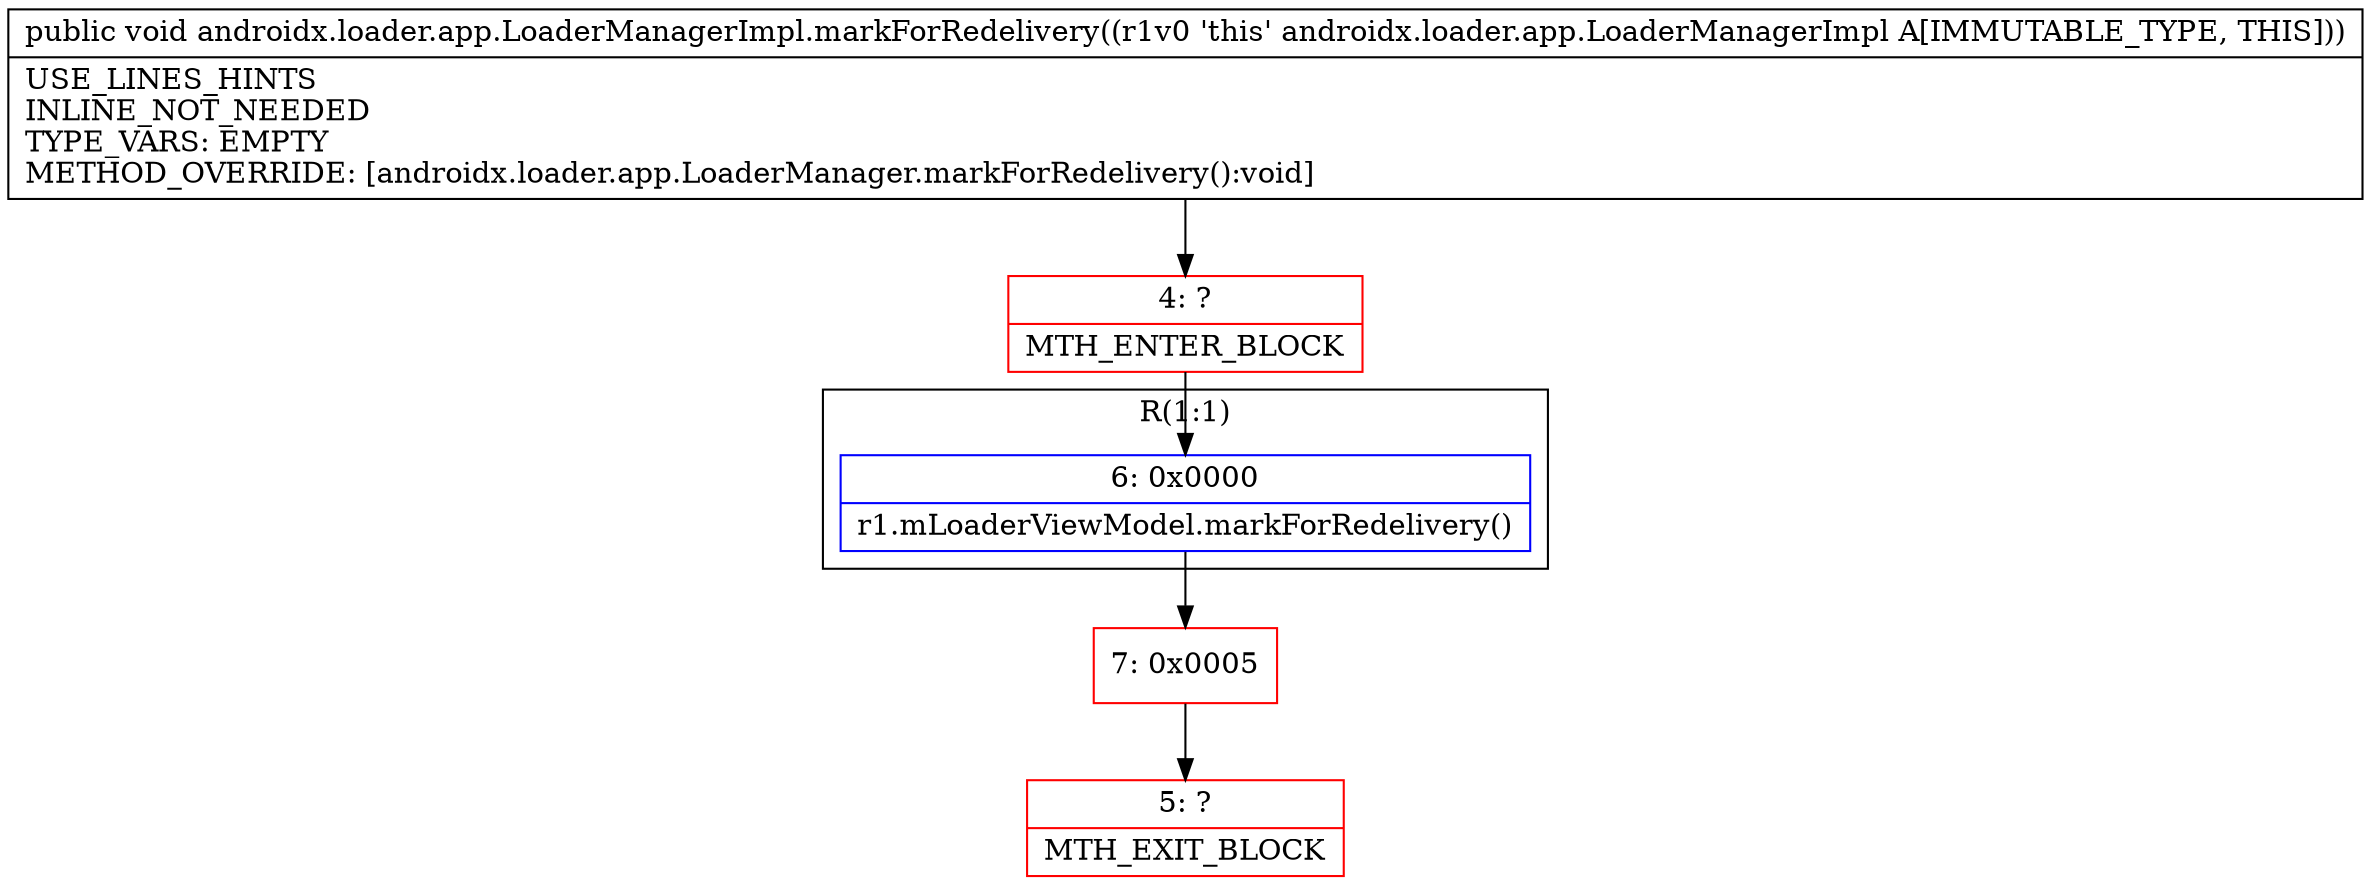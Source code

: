 digraph "CFG forandroidx.loader.app.LoaderManagerImpl.markForRedelivery()V" {
subgraph cluster_Region_1456883186 {
label = "R(1:1)";
node [shape=record,color=blue];
Node_6 [shape=record,label="{6\:\ 0x0000|r1.mLoaderViewModel.markForRedelivery()\l}"];
}
Node_4 [shape=record,color=red,label="{4\:\ ?|MTH_ENTER_BLOCK\l}"];
Node_7 [shape=record,color=red,label="{7\:\ 0x0005}"];
Node_5 [shape=record,color=red,label="{5\:\ ?|MTH_EXIT_BLOCK\l}"];
MethodNode[shape=record,label="{public void androidx.loader.app.LoaderManagerImpl.markForRedelivery((r1v0 'this' androidx.loader.app.LoaderManagerImpl A[IMMUTABLE_TYPE, THIS]))  | USE_LINES_HINTS\lINLINE_NOT_NEEDED\lTYPE_VARS: EMPTY\lMETHOD_OVERRIDE: [androidx.loader.app.LoaderManager.markForRedelivery():void]\l}"];
MethodNode -> Node_4;Node_6 -> Node_7;
Node_4 -> Node_6;
Node_7 -> Node_5;
}

